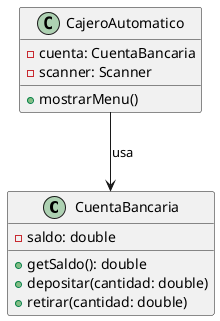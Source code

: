 @startuml
class CuentaBancaria {
    - saldo: double
    + getSaldo(): double
    + depositar(cantidad: double)
    + retirar(cantidad: double)
}

class CajeroAutomatico {
    - cuenta: CuentaBancaria
    - scanner: Scanner
    + mostrarMenu()
}

CajeroAutomatico --> CuentaBancaria : usa
@enduml